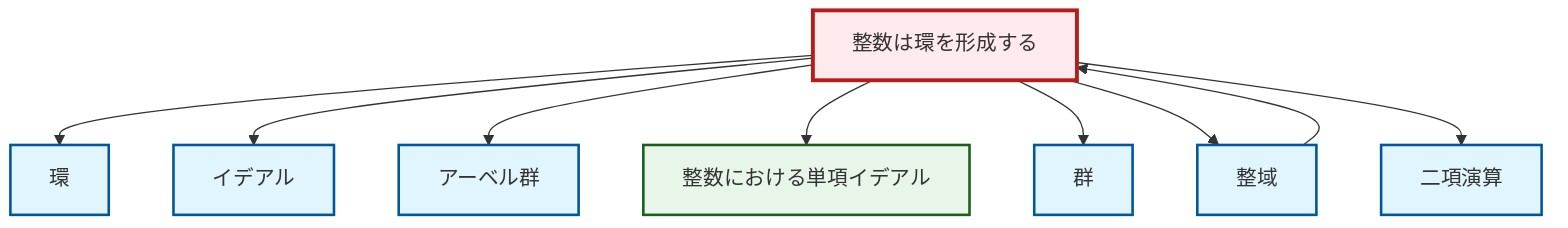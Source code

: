 graph TD
    classDef definition fill:#e1f5fe,stroke:#01579b,stroke-width:2px
    classDef theorem fill:#f3e5f5,stroke:#4a148c,stroke-width:2px
    classDef axiom fill:#fff3e0,stroke:#e65100,stroke-width:2px
    classDef example fill:#e8f5e9,stroke:#1b5e20,stroke-width:2px
    classDef current fill:#ffebee,stroke:#b71c1c,stroke-width:3px
    def-group["群"]:::definition
    def-ring["環"]:::definition
    def-binary-operation["二項演算"]:::definition
    ex-integers-ring["整数は環を形成する"]:::example
    ex-principal-ideal["整数における単項イデアル"]:::example
    def-abelian-group["アーベル群"]:::definition
    def-integral-domain["整域"]:::definition
    def-ideal["イデアル"]:::definition
    ex-integers-ring --> def-ring
    ex-integers-ring --> def-ideal
    ex-integers-ring --> def-abelian-group
    ex-integers-ring --> ex-principal-ideal
    def-integral-domain --> ex-integers-ring
    ex-integers-ring --> def-group
    ex-integers-ring --> def-integral-domain
    ex-integers-ring --> def-binary-operation
    class ex-integers-ring current